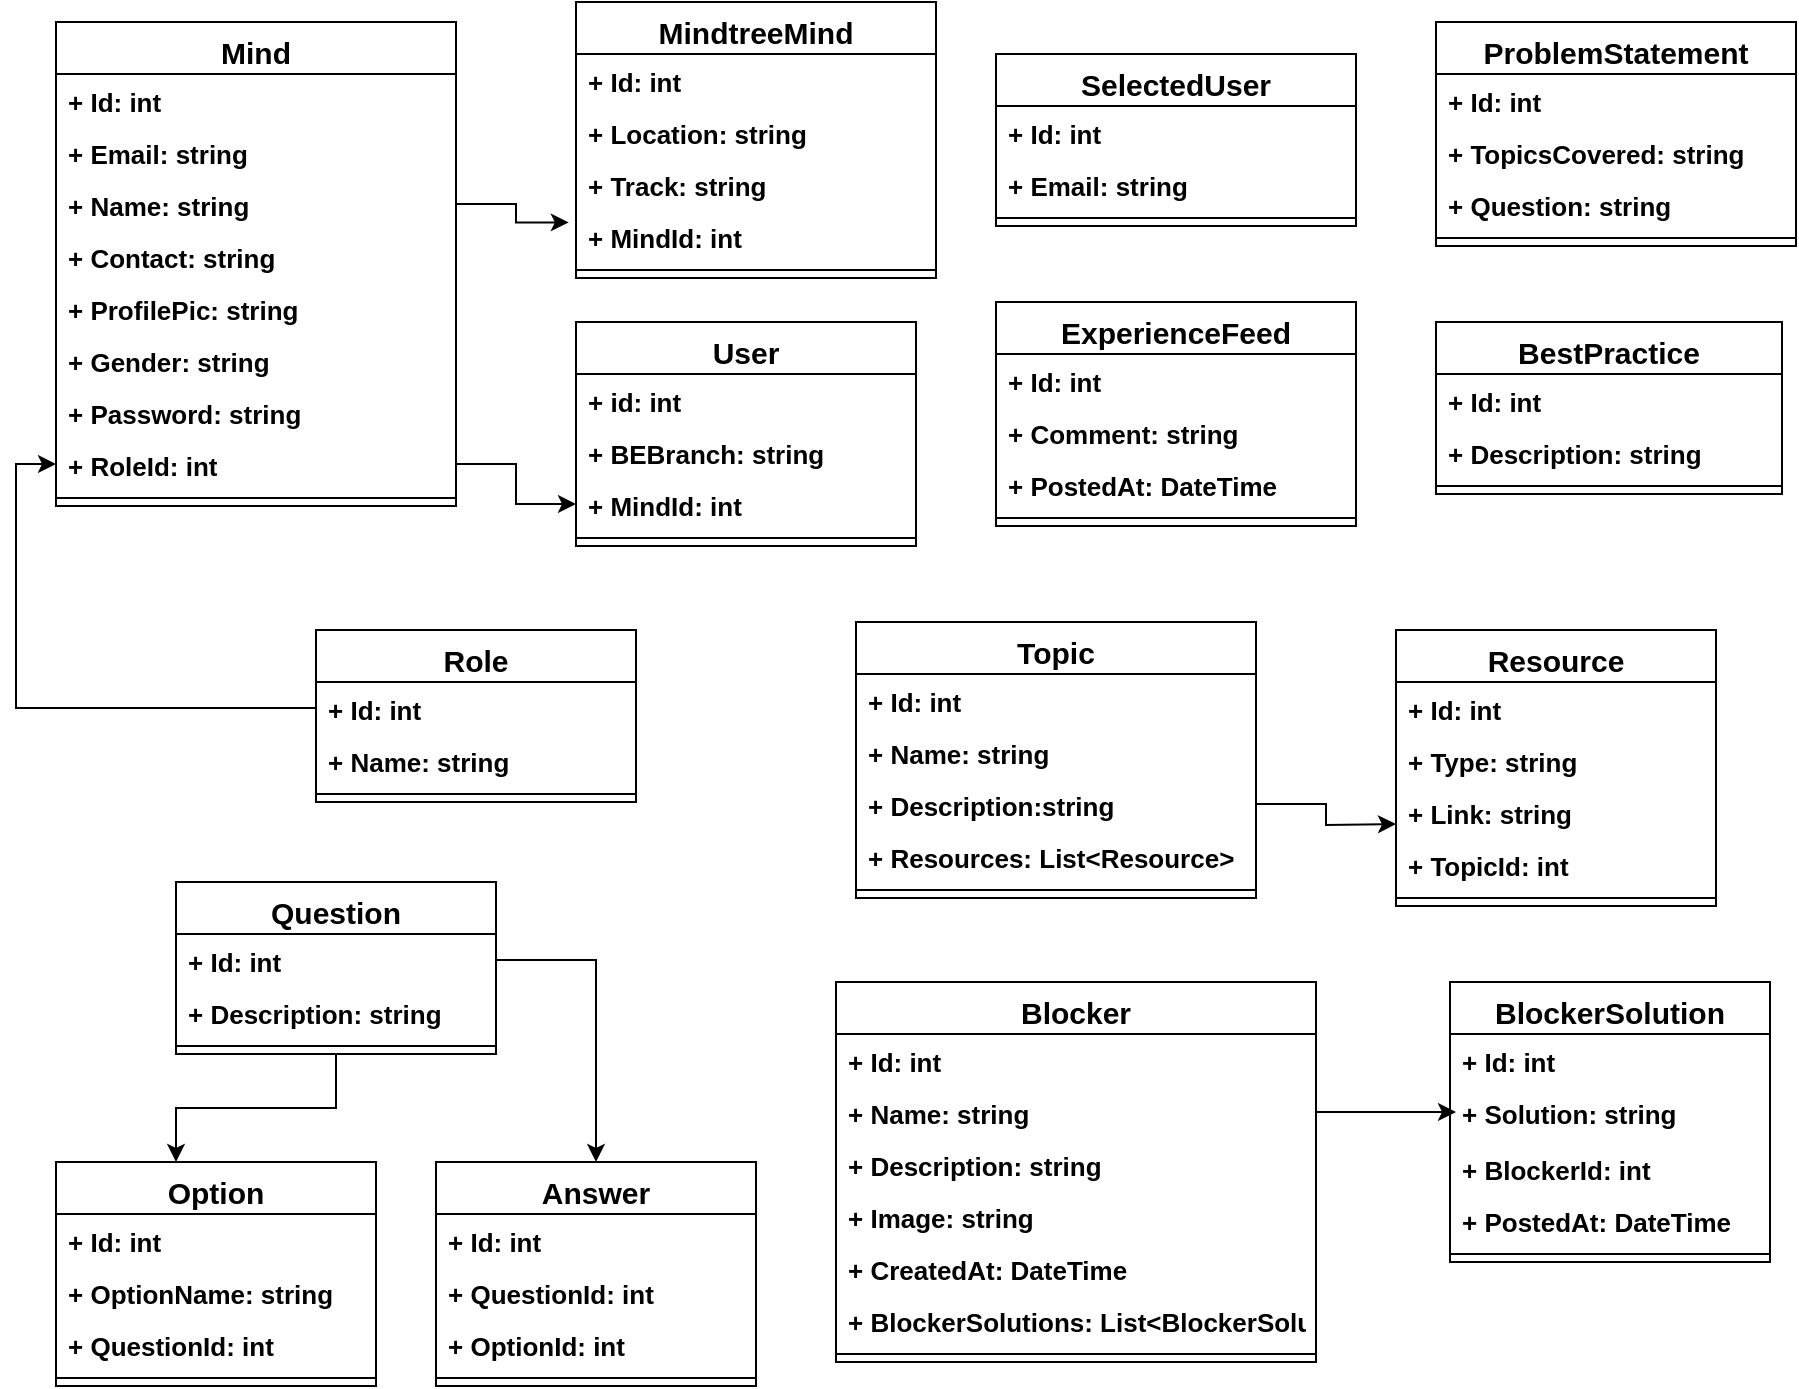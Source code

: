 <mxfile version="14.7.2" type="device"><diagram id="nkqm4RSeVe7rcsJn2oou" name="Page-1"><mxGraphModel dx="1038" dy="521" grid="1" gridSize="10" guides="1" tooltips="1" connect="1" arrows="1" fold="1" page="1" pageScale="1" pageWidth="1654" pageHeight="1169" math="0" shadow="0"><root><mxCell id="0"/><mxCell id="1" parent="0"/><mxCell id="G1ft9pWi13HRaQU6hFI4-4" value="Mind" style="swimlane;fontStyle=1;align=center;verticalAlign=top;childLayout=stackLayout;horizontal=1;startSize=26;horizontalStack=0;resizeParent=1;resizeParentMax=0;resizeLast=0;collapsible=1;marginBottom=0;fontSize=15;" parent="1" vertex="1"><mxGeometry x="50" y="40" width="200" height="242" as="geometry"/></mxCell><mxCell id="9UqEKSHkgIYxFbuQX7PF-1" value="+ Id: int" style="text;strokeColor=none;fillColor=none;align=left;verticalAlign=top;spacingLeft=4;spacingRight=4;overflow=hidden;rotatable=0;points=[[0,0.5],[1,0.5]];portConstraint=eastwest;fontStyle=1;fontSize=13;" parent="G1ft9pWi13HRaQU6hFI4-4" vertex="1"><mxGeometry y="26" width="200" height="26" as="geometry"/></mxCell><mxCell id="G1ft9pWi13HRaQU6hFI4-5" value="+ Email: string" style="text;strokeColor=none;fillColor=none;align=left;verticalAlign=top;spacingLeft=4;spacingRight=4;overflow=hidden;rotatable=0;points=[[0,0.5],[1,0.5]];portConstraint=eastwest;fontStyle=1;fontSize=13;" parent="G1ft9pWi13HRaQU6hFI4-4" vertex="1"><mxGeometry y="52" width="200" height="26" as="geometry"/></mxCell><mxCell id="G1ft9pWi13HRaQU6hFI4-12" value="+ Name: string" style="text;strokeColor=none;fillColor=none;align=left;verticalAlign=top;spacingLeft=4;spacingRight=4;overflow=hidden;rotatable=0;points=[[0,0.5],[1,0.5]];portConstraint=eastwest;fontStyle=1;fontSize=13;" parent="G1ft9pWi13HRaQU6hFI4-4" vertex="1"><mxGeometry y="78" width="200" height="26" as="geometry"/></mxCell><mxCell id="G1ft9pWi13HRaQU6hFI4-11" value="+ Contact: string" style="text;strokeColor=none;fillColor=none;align=left;verticalAlign=top;spacingLeft=4;spacingRight=4;overflow=hidden;rotatable=0;points=[[0,0.5],[1,0.5]];portConstraint=eastwest;fontStyle=1;fontSize=13;" parent="G1ft9pWi13HRaQU6hFI4-4" vertex="1"><mxGeometry y="104" width="200" height="26" as="geometry"/></mxCell><mxCell id="G1ft9pWi13HRaQU6hFI4-10" value="+ ProfilePic: string" style="text;strokeColor=none;fillColor=none;align=left;verticalAlign=top;spacingLeft=4;spacingRight=4;overflow=hidden;rotatable=0;points=[[0,0.5],[1,0.5]];portConstraint=eastwest;fontStyle=1;fontSize=13;" parent="G1ft9pWi13HRaQU6hFI4-4" vertex="1"><mxGeometry y="130" width="200" height="26" as="geometry"/></mxCell><mxCell id="G1ft9pWi13HRaQU6hFI4-9" value="+ Gender: string" style="text;strokeColor=none;fillColor=none;align=left;verticalAlign=top;spacingLeft=4;spacingRight=4;overflow=hidden;rotatable=0;points=[[0,0.5],[1,0.5]];portConstraint=eastwest;fontStyle=1;fontSize=13;" parent="G1ft9pWi13HRaQU6hFI4-4" vertex="1"><mxGeometry y="156" width="200" height="26" as="geometry"/></mxCell><mxCell id="Rh4GfqWHWcJrW59Tb5eR-13" value="+ Password: string" style="text;strokeColor=none;fillColor=none;align=left;verticalAlign=top;spacingLeft=4;spacingRight=4;overflow=hidden;rotatable=0;points=[[0,0.5],[1,0.5]];portConstraint=eastwest;fontStyle=1;fontSize=13;" parent="G1ft9pWi13HRaQU6hFI4-4" vertex="1"><mxGeometry y="182" width="200" height="26" as="geometry"/></mxCell><mxCell id="G1ft9pWi13HRaQU6hFI4-8" value="+ RoleId: int" style="text;strokeColor=none;fillColor=none;align=left;verticalAlign=top;spacingLeft=4;spacingRight=4;overflow=hidden;rotatable=0;points=[[0,0.5],[1,0.5]];portConstraint=eastwest;fontStyle=1;fontSize=13;" parent="G1ft9pWi13HRaQU6hFI4-4" vertex="1"><mxGeometry y="208" width="200" height="26" as="geometry"/></mxCell><mxCell id="G1ft9pWi13HRaQU6hFI4-6" value="" style="line;strokeWidth=1;fillColor=none;align=left;verticalAlign=middle;spacingTop=-1;spacingLeft=3;spacingRight=3;rotatable=0;labelPosition=right;points=[];portConstraint=eastwest;" parent="G1ft9pWi13HRaQU6hFI4-4" vertex="1"><mxGeometry y="234" width="200" height="8" as="geometry"/></mxCell><mxCell id="G1ft9pWi13HRaQU6hFI4-13" value="SelectedUser" style="swimlane;fontStyle=1;align=center;verticalAlign=top;childLayout=stackLayout;horizontal=1;startSize=26;horizontalStack=0;resizeParent=1;resizeParentMax=0;resizeLast=0;collapsible=1;marginBottom=0;fontSize=15;" parent="1" vertex="1"><mxGeometry x="520" y="56" width="180" height="86" as="geometry"/></mxCell><mxCell id="9UqEKSHkgIYxFbuQX7PF-9" value="+ Id: int" style="text;strokeColor=none;fillColor=none;align=left;verticalAlign=top;spacingLeft=4;spacingRight=4;overflow=hidden;rotatable=0;points=[[0,0.5],[1,0.5]];portConstraint=eastwest;fontSize=13;fontStyle=1" parent="G1ft9pWi13HRaQU6hFI4-13" vertex="1"><mxGeometry y="26" width="180" height="26" as="geometry"/></mxCell><mxCell id="G1ft9pWi13HRaQU6hFI4-14" value="+ Email: string" style="text;strokeColor=none;fillColor=none;align=left;verticalAlign=top;spacingLeft=4;spacingRight=4;overflow=hidden;rotatable=0;points=[[0,0.5],[1,0.5]];portConstraint=eastwest;fontStyle=1;fontSize=13;" parent="G1ft9pWi13HRaQU6hFI4-13" vertex="1"><mxGeometry y="52" width="180" height="26" as="geometry"/></mxCell><mxCell id="G1ft9pWi13HRaQU6hFI4-15" value="" style="line;strokeWidth=1;fillColor=none;align=left;verticalAlign=middle;spacingTop=-1;spacingLeft=3;spacingRight=3;rotatable=0;labelPosition=right;points=[];portConstraint=eastwest;" parent="G1ft9pWi13HRaQU6hFI4-13" vertex="1"><mxGeometry y="78" width="180" height="8" as="geometry"/></mxCell><mxCell id="G1ft9pWi13HRaQU6hFI4-22" value="MindtreeMind" style="swimlane;fontStyle=1;align=center;verticalAlign=top;childLayout=stackLayout;horizontal=1;startSize=26;horizontalStack=0;resizeParent=1;resizeParentMax=0;resizeLast=0;collapsible=1;marginBottom=0;fontSize=15;" parent="1" vertex="1"><mxGeometry x="310" y="30" width="180" height="138" as="geometry"/></mxCell><mxCell id="G1ft9pWi13HRaQU6hFI4-26" value="+ Id: int" style="text;strokeColor=none;fillColor=none;align=left;verticalAlign=top;spacingLeft=4;spacingRight=4;overflow=hidden;rotatable=0;points=[[0,0.5],[1,0.5]];portConstraint=eastwest;fontStyle=1;fontSize=13;" parent="G1ft9pWi13HRaQU6hFI4-22" vertex="1"><mxGeometry y="26" width="180" height="26" as="geometry"/></mxCell><mxCell id="9UqEKSHkgIYxFbuQX7PF-2" value="+ Location: string" style="text;strokeColor=none;fillColor=none;align=left;verticalAlign=top;spacingLeft=4;spacingRight=4;overflow=hidden;rotatable=0;points=[[0,0.5],[1,0.5]];portConstraint=eastwest;fontStyle=1;fontSize=13;" parent="G1ft9pWi13HRaQU6hFI4-22" vertex="1"><mxGeometry y="52" width="180" height="26" as="geometry"/></mxCell><mxCell id="9UqEKSHkgIYxFbuQX7PF-3" value="+ Track: string" style="text;strokeColor=none;fillColor=none;align=left;verticalAlign=top;spacingLeft=4;spacingRight=4;overflow=hidden;rotatable=0;points=[[0,0.5],[1,0.5]];portConstraint=eastwest;fontStyle=1;fontSize=13;" parent="G1ft9pWi13HRaQU6hFI4-22" vertex="1"><mxGeometry y="78" width="180" height="26" as="geometry"/></mxCell><mxCell id="G1ft9pWi13HRaQU6hFI4-27" value="+ MindId: int" style="text;strokeColor=none;fillColor=none;align=left;verticalAlign=top;spacingLeft=4;spacingRight=4;overflow=hidden;rotatable=0;points=[[0,0.5],[1,0.5]];portConstraint=eastwest;fontStyle=1;fontSize=13;" parent="G1ft9pWi13HRaQU6hFI4-22" vertex="1"><mxGeometry y="104" width="180" height="26" as="geometry"/></mxCell><mxCell id="G1ft9pWi13HRaQU6hFI4-24" value="" style="line;strokeWidth=1;fillColor=none;align=left;verticalAlign=middle;spacingTop=-1;spacingLeft=3;spacingRight=3;rotatable=0;labelPosition=right;points=[];portConstraint=eastwest;" parent="G1ft9pWi13HRaQU6hFI4-22" vertex="1"><mxGeometry y="130" width="180" height="8" as="geometry"/></mxCell><mxCell id="G1ft9pWi13HRaQU6hFI4-28" value="User" style="swimlane;fontStyle=1;align=center;verticalAlign=top;childLayout=stackLayout;horizontal=1;startSize=26;horizontalStack=0;resizeParent=1;resizeParentMax=0;resizeLast=0;collapsible=1;marginBottom=0;fontSize=15;" parent="1" vertex="1"><mxGeometry x="310" y="190" width="170" height="112" as="geometry"/></mxCell><mxCell id="9UqEKSHkgIYxFbuQX7PF-4" value="+ id: int" style="text;strokeColor=none;fillColor=none;align=left;verticalAlign=top;spacingLeft=4;spacingRight=4;overflow=hidden;rotatable=0;points=[[0,0.5],[1,0.5]];portConstraint=eastwest;fontStyle=1;fontSize=13;" parent="G1ft9pWi13HRaQU6hFI4-28" vertex="1"><mxGeometry y="26" width="170" height="26" as="geometry"/></mxCell><mxCell id="9UqEKSHkgIYxFbuQX7PF-5" value="+ BEBranch: string" style="text;strokeColor=none;fillColor=none;align=left;verticalAlign=top;spacingLeft=4;spacingRight=4;overflow=hidden;rotatable=0;points=[[0,0.5],[1,0.5]];portConstraint=eastwest;fontStyle=1;fontSize=13;" parent="G1ft9pWi13HRaQU6hFI4-28" vertex="1"><mxGeometry y="52" width="170" height="26" as="geometry"/></mxCell><mxCell id="G1ft9pWi13HRaQU6hFI4-29" value="+ MindId: int" style="text;strokeColor=none;fillColor=none;align=left;verticalAlign=top;spacingLeft=4;spacingRight=4;overflow=hidden;rotatable=0;points=[[0,0.5],[1,0.5]];portConstraint=eastwest;fontStyle=1;fontSize=13;" parent="G1ft9pWi13HRaQU6hFI4-28" vertex="1"><mxGeometry y="78" width="170" height="26" as="geometry"/></mxCell><mxCell id="G1ft9pWi13HRaQU6hFI4-30" value="" style="line;strokeWidth=1;fillColor=none;align=left;verticalAlign=middle;spacingTop=-1;spacingLeft=3;spacingRight=3;rotatable=0;labelPosition=right;points=[];portConstraint=eastwest;" parent="G1ft9pWi13HRaQU6hFI4-28" vertex="1"><mxGeometry y="104" width="170" height="8" as="geometry"/></mxCell><mxCell id="G1ft9pWi13HRaQU6hFI4-34" value="Topic" style="swimlane;fontStyle=1;align=center;verticalAlign=top;childLayout=stackLayout;horizontal=1;startSize=26;horizontalStack=0;resizeParent=1;resizeParentMax=0;resizeLast=0;collapsible=1;marginBottom=0;fontSize=15;" parent="1" vertex="1"><mxGeometry x="450" y="340" width="200" height="138" as="geometry"/></mxCell><mxCell id="G1ft9pWi13HRaQU6hFI4-35" value="+ Id: int" style="text;strokeColor=none;fillColor=none;align=left;verticalAlign=top;spacingLeft=4;spacingRight=4;overflow=hidden;rotatable=0;points=[[0,0.5],[1,0.5]];portConstraint=eastwest;fontStyle=1;fontSize=13;" parent="G1ft9pWi13HRaQU6hFI4-34" vertex="1"><mxGeometry y="26" width="200" height="26" as="geometry"/></mxCell><mxCell id="G1ft9pWi13HRaQU6hFI4-38" value="+ Name: string" style="text;strokeColor=none;fillColor=none;align=left;verticalAlign=top;spacingLeft=4;spacingRight=4;overflow=hidden;rotatable=0;points=[[0,0.5],[1,0.5]];portConstraint=eastwest;fontStyle=1;fontSize=13;" parent="G1ft9pWi13HRaQU6hFI4-34" vertex="1"><mxGeometry y="52" width="200" height="26" as="geometry"/></mxCell><mxCell id="G1ft9pWi13HRaQU6hFI4-39" value="+ Description:string" style="text;strokeColor=none;fillColor=none;align=left;verticalAlign=top;spacingLeft=4;spacingRight=4;overflow=hidden;rotatable=0;points=[[0,0.5],[1,0.5]];portConstraint=eastwest;fontStyle=1;fontSize=13;" parent="G1ft9pWi13HRaQU6hFI4-34" vertex="1"><mxGeometry y="78" width="200" height="26" as="geometry"/></mxCell><mxCell id="G1ft9pWi13HRaQU6hFI4-40" value="+ Resources: List&lt;Resource&gt; " style="text;strokeColor=none;fillColor=none;align=left;verticalAlign=top;spacingLeft=4;spacingRight=4;overflow=hidden;rotatable=0;points=[[0,0.5],[1,0.5]];portConstraint=eastwest;fontStyle=1;fontSize=13;" parent="G1ft9pWi13HRaQU6hFI4-34" vertex="1"><mxGeometry y="104" width="200" height="26" as="geometry"/></mxCell><mxCell id="G1ft9pWi13HRaQU6hFI4-36" value="" style="line;strokeWidth=1;fillColor=none;align=left;verticalAlign=middle;spacingTop=-1;spacingLeft=3;spacingRight=3;rotatable=0;labelPosition=right;points=[];portConstraint=eastwest;" parent="G1ft9pWi13HRaQU6hFI4-34" vertex="1"><mxGeometry y="130" width="200" height="8" as="geometry"/></mxCell><mxCell id="G1ft9pWi13HRaQU6hFI4-41" value="Resource" style="swimlane;fontStyle=1;align=center;verticalAlign=top;childLayout=stackLayout;horizontal=1;startSize=26;horizontalStack=0;resizeParent=1;resizeParentMax=0;resizeLast=0;collapsible=1;marginBottom=0;fontSize=15;" parent="1" vertex="1"><mxGeometry x="720" y="344" width="160" height="138" as="geometry"/></mxCell><mxCell id="G1ft9pWi13HRaQU6hFI4-42" value="+ Id: int" style="text;strokeColor=none;fillColor=none;align=left;verticalAlign=top;spacingLeft=4;spacingRight=4;overflow=hidden;rotatable=0;points=[[0,0.5],[1,0.5]];portConstraint=eastwest;fontStyle=1;fontSize=13;" parent="G1ft9pWi13HRaQU6hFI4-41" vertex="1"><mxGeometry y="26" width="160" height="26" as="geometry"/></mxCell><mxCell id="G1ft9pWi13HRaQU6hFI4-46" value="+ Type: string" style="text;strokeColor=none;fillColor=none;align=left;verticalAlign=top;spacingLeft=4;spacingRight=4;overflow=hidden;rotatable=0;points=[[0,0.5],[1,0.5]];portConstraint=eastwest;fontStyle=1;fontSize=13;" parent="G1ft9pWi13HRaQU6hFI4-41" vertex="1"><mxGeometry y="52" width="160" height="26" as="geometry"/></mxCell><mxCell id="G1ft9pWi13HRaQU6hFI4-45" value="+ Link: string" style="text;strokeColor=none;fillColor=none;align=left;verticalAlign=top;spacingLeft=4;spacingRight=4;overflow=hidden;rotatable=0;points=[[0,0.5],[1,0.5]];portConstraint=eastwest;fontStyle=1;fontSize=13;" parent="G1ft9pWi13HRaQU6hFI4-41" vertex="1"><mxGeometry y="78" width="160" height="26" as="geometry"/></mxCell><mxCell id="G1ft9pWi13HRaQU6hFI4-47" value="+ TopicId: int" style="text;strokeColor=none;fillColor=none;align=left;verticalAlign=top;spacingLeft=4;spacingRight=4;overflow=hidden;rotatable=0;points=[[0,0.5],[1,0.5]];portConstraint=eastwest;fontStyle=1;fontSize=13;" parent="G1ft9pWi13HRaQU6hFI4-41" vertex="1"><mxGeometry y="104" width="160" height="26" as="geometry"/></mxCell><mxCell id="G1ft9pWi13HRaQU6hFI4-43" value="" style="line;strokeWidth=1;fillColor=none;align=left;verticalAlign=middle;spacingTop=-1;spacingLeft=3;spacingRight=3;rotatable=0;labelPosition=right;points=[];portConstraint=eastwest;" parent="G1ft9pWi13HRaQU6hFI4-41" vertex="1"><mxGeometry y="130" width="160" height="8" as="geometry"/></mxCell><mxCell id="G1ft9pWi13HRaQU6hFI4-48" value="BestPractice" style="swimlane;fontStyle=1;align=center;verticalAlign=top;childLayout=stackLayout;horizontal=1;startSize=26;horizontalStack=0;resizeParent=1;resizeParentMax=0;resizeLast=0;collapsible=1;marginBottom=0;fontSize=15;" parent="1" vertex="1"><mxGeometry x="740" y="190" width="173" height="86" as="geometry"/></mxCell><mxCell id="G1ft9pWi13HRaQU6hFI4-49" value="+ Id: int" style="text;strokeColor=none;fillColor=none;align=left;verticalAlign=top;spacingLeft=4;spacingRight=4;overflow=hidden;rotatable=0;points=[[0,0.5],[1,0.5]];portConstraint=eastwest;fontSize=13;fontStyle=1" parent="G1ft9pWi13HRaQU6hFI4-48" vertex="1"><mxGeometry y="26" width="173" height="26" as="geometry"/></mxCell><mxCell id="G1ft9pWi13HRaQU6hFI4-52" value="+ Description: string" style="text;strokeColor=none;fillColor=none;align=left;verticalAlign=top;spacingLeft=4;spacingRight=4;overflow=hidden;rotatable=0;points=[[0,0.5],[1,0.5]];portConstraint=eastwest;fontSize=13;fontStyle=1" parent="G1ft9pWi13HRaQU6hFI4-48" vertex="1"><mxGeometry y="52" width="173" height="26" as="geometry"/></mxCell><mxCell id="G1ft9pWi13HRaQU6hFI4-50" value="" style="line;strokeWidth=1;fillColor=none;align=left;verticalAlign=middle;spacingTop=-1;spacingLeft=3;spacingRight=3;rotatable=0;labelPosition=right;points=[];portConstraint=eastwest;" parent="G1ft9pWi13HRaQU6hFI4-48" vertex="1"><mxGeometry y="78" width="173" height="8" as="geometry"/></mxCell><mxCell id="G1ft9pWi13HRaQU6hFI4-53" value="ProblemStatement" style="swimlane;fontStyle=1;align=center;verticalAlign=top;childLayout=stackLayout;horizontal=1;startSize=26;horizontalStack=0;resizeParent=1;resizeParentMax=0;resizeLast=0;collapsible=1;marginBottom=0;fontSize=15;" parent="1" vertex="1"><mxGeometry x="740" y="40" width="180" height="112" as="geometry"/></mxCell><mxCell id="G1ft9pWi13HRaQU6hFI4-54" value="+ Id: int" style="text;strokeColor=none;fillColor=none;align=left;verticalAlign=top;spacingLeft=4;spacingRight=4;overflow=hidden;rotatable=0;points=[[0,0.5],[1,0.5]];portConstraint=eastwest;fontStyle=1;fontSize=13;" parent="G1ft9pWi13HRaQU6hFI4-53" vertex="1"><mxGeometry y="26" width="180" height="26" as="geometry"/></mxCell><mxCell id="G1ft9pWi13HRaQU6hFI4-57" value="+ TopicsCovered: string" style="text;strokeColor=none;fillColor=none;align=left;verticalAlign=top;spacingLeft=4;spacingRight=4;overflow=hidden;rotatable=0;points=[[0,0.5],[1,0.5]];portConstraint=eastwest;fontSize=13;fontStyle=1" parent="G1ft9pWi13HRaQU6hFI4-53" vertex="1"><mxGeometry y="52" width="180" height="26" as="geometry"/></mxCell><mxCell id="G1ft9pWi13HRaQU6hFI4-58" value="+ Question: string" style="text;strokeColor=none;fillColor=none;align=left;verticalAlign=top;spacingLeft=4;spacingRight=4;overflow=hidden;rotatable=0;points=[[0,0.5],[1,0.5]];portConstraint=eastwest;fontSize=13;fontStyle=1" parent="G1ft9pWi13HRaQU6hFI4-53" vertex="1"><mxGeometry y="78" width="180" height="26" as="geometry"/></mxCell><mxCell id="G1ft9pWi13HRaQU6hFI4-55" value="" style="line;strokeWidth=1;fillColor=none;align=left;verticalAlign=middle;spacingTop=-1;spacingLeft=3;spacingRight=3;rotatable=0;labelPosition=right;points=[];portConstraint=eastwest;" parent="G1ft9pWi13HRaQU6hFI4-53" vertex="1"><mxGeometry y="104" width="180" height="8" as="geometry"/></mxCell><mxCell id="OJP7oD8LYUDMeMTOP0GW-5" style="edgeStyle=orthogonalEdgeStyle;rounded=0;orthogonalLoop=1;jettySize=auto;html=1;entryX=0.375;entryY=0;entryDx=0;entryDy=0;entryPerimeter=0;" parent="1" source="G1ft9pWi13HRaQU6hFI4-59" target="G1ft9pWi13HRaQU6hFI4-95" edge="1"><mxGeometry relative="1" as="geometry"/></mxCell><mxCell id="G1ft9pWi13HRaQU6hFI4-59" value="Question" style="swimlane;fontStyle=1;align=center;verticalAlign=top;childLayout=stackLayout;horizontal=1;startSize=26;horizontalStack=0;resizeParent=1;resizeParentMax=0;resizeLast=0;collapsible=1;marginBottom=0;fontSize=15;" parent="1" vertex="1"><mxGeometry x="110" y="470" width="160" height="86" as="geometry"/></mxCell><mxCell id="G1ft9pWi13HRaQU6hFI4-60" value="+ Id: int" style="text;strokeColor=none;fillColor=none;align=left;verticalAlign=top;spacingLeft=4;spacingRight=4;overflow=hidden;rotatable=0;points=[[0,0.5],[1,0.5]];portConstraint=eastwest;fontStyle=1;fontSize=13;" parent="G1ft9pWi13HRaQU6hFI4-59" vertex="1"><mxGeometry y="26" width="160" height="26" as="geometry"/></mxCell><mxCell id="G1ft9pWi13HRaQU6hFI4-63" value="+ Description: string" style="text;strokeColor=none;fillColor=none;align=left;verticalAlign=top;spacingLeft=4;spacingRight=4;overflow=hidden;rotatable=0;points=[[0,0.5],[1,0.5]];portConstraint=eastwest;fontSize=13;fontStyle=1" parent="G1ft9pWi13HRaQU6hFI4-59" vertex="1"><mxGeometry y="52" width="160" height="26" as="geometry"/></mxCell><mxCell id="G1ft9pWi13HRaQU6hFI4-61" value="" style="line;strokeWidth=1;fillColor=none;align=left;verticalAlign=middle;spacingTop=-1;spacingLeft=3;spacingRight=3;rotatable=0;labelPosition=right;points=[];portConstraint=eastwest;" parent="G1ft9pWi13HRaQU6hFI4-59" vertex="1"><mxGeometry y="78" width="160" height="8" as="geometry"/></mxCell><mxCell id="G1ft9pWi13HRaQU6hFI4-95" value="Option" style="swimlane;fontStyle=1;align=center;verticalAlign=top;childLayout=stackLayout;horizontal=1;startSize=26;horizontalStack=0;resizeParent=1;resizeParentMax=0;resizeLast=0;collapsible=1;marginBottom=0;fontSize=15;" parent="1" vertex="1"><mxGeometry x="50" y="610" width="160" height="112" as="geometry"/></mxCell><mxCell id="G1ft9pWi13HRaQU6hFI4-96" value="+ Id: int" style="text;strokeColor=none;fillColor=none;align=left;verticalAlign=top;spacingLeft=4;spacingRight=4;overflow=hidden;rotatable=0;points=[[0,0.5],[1,0.5]];portConstraint=eastwest;fontStyle=1;fontSize=13;" parent="G1ft9pWi13HRaQU6hFI4-95" vertex="1"><mxGeometry y="26" width="160" height="26" as="geometry"/></mxCell><mxCell id="G1ft9pWi13HRaQU6hFI4-97" value="+ OptionName: string" style="text;strokeColor=none;fillColor=none;align=left;verticalAlign=top;spacingLeft=4;spacingRight=4;overflow=hidden;rotatable=0;points=[[0,0.5],[1,0.5]];portConstraint=eastwest;fontStyle=1;fontSize=13;" parent="G1ft9pWi13HRaQU6hFI4-95" vertex="1"><mxGeometry y="52" width="160" height="26" as="geometry"/></mxCell><mxCell id="G1ft9pWi13HRaQU6hFI4-98" value="+ QuestionId: int" style="text;strokeColor=none;fillColor=none;align=left;verticalAlign=top;spacingLeft=4;spacingRight=4;overflow=hidden;rotatable=0;points=[[0,0.5],[1,0.5]];portConstraint=eastwest;fontStyle=1;fontSize=13;" parent="G1ft9pWi13HRaQU6hFI4-95" vertex="1"><mxGeometry y="78" width="160" height="26" as="geometry"/></mxCell><mxCell id="G1ft9pWi13HRaQU6hFI4-99" value="" style="line;strokeWidth=1;fillColor=none;align=left;verticalAlign=middle;spacingTop=-1;spacingLeft=3;spacingRight=3;rotatable=0;labelPosition=right;points=[];portConstraint=eastwest;" parent="G1ft9pWi13HRaQU6hFI4-95" vertex="1"><mxGeometry y="104" width="160" height="8" as="geometry"/></mxCell><mxCell id="G1ft9pWi13HRaQU6hFI4-101" value="Answer" style="swimlane;fontStyle=1;align=center;verticalAlign=top;childLayout=stackLayout;horizontal=1;startSize=26;horizontalStack=0;resizeParent=1;resizeParentMax=0;resizeLast=0;collapsible=1;marginBottom=0;fontSize=15;" parent="1" vertex="1"><mxGeometry x="240" y="610" width="160" height="112" as="geometry"/></mxCell><mxCell id="G1ft9pWi13HRaQU6hFI4-102" value="+ Id: int" style="text;strokeColor=none;fillColor=none;align=left;verticalAlign=top;spacingLeft=4;spacingRight=4;overflow=hidden;rotatable=0;points=[[0,0.5],[1,0.5]];portConstraint=eastwest;fontStyle=1;fontSize=13;" parent="G1ft9pWi13HRaQU6hFI4-101" vertex="1"><mxGeometry y="26" width="160" height="26" as="geometry"/></mxCell><mxCell id="G1ft9pWi13HRaQU6hFI4-103" value="+ QuestionId: int" style="text;strokeColor=none;fillColor=none;align=left;verticalAlign=top;spacingLeft=4;spacingRight=4;overflow=hidden;rotatable=0;points=[[0,0.5],[1,0.5]];portConstraint=eastwest;fontStyle=1;fontSize=13;" parent="G1ft9pWi13HRaQU6hFI4-101" vertex="1"><mxGeometry y="52" width="160" height="26" as="geometry"/></mxCell><mxCell id="G1ft9pWi13HRaQU6hFI4-104" value="+ OptionId: int" style="text;strokeColor=none;fillColor=none;align=left;verticalAlign=top;spacingLeft=4;spacingRight=4;overflow=hidden;rotatable=0;points=[[0,0.5],[1,0.5]];portConstraint=eastwest;fontStyle=1;fontSize=13;" parent="G1ft9pWi13HRaQU6hFI4-101" vertex="1"><mxGeometry y="78" width="160" height="26" as="geometry"/></mxCell><mxCell id="G1ft9pWi13HRaQU6hFI4-105" value="" style="line;strokeWidth=1;fillColor=none;align=left;verticalAlign=middle;spacingTop=-1;spacingLeft=3;spacingRight=3;rotatable=0;labelPosition=right;points=[];portConstraint=eastwest;" parent="G1ft9pWi13HRaQU6hFI4-101" vertex="1"><mxGeometry y="104" width="160" height="8" as="geometry"/></mxCell><mxCell id="G1ft9pWi13HRaQU6hFI4-107" value="Blocker" style="swimlane;fontStyle=1;align=center;verticalAlign=top;childLayout=stackLayout;horizontal=1;startSize=26;horizontalStack=0;resizeParent=1;resizeParentMax=0;resizeLast=0;collapsible=1;marginBottom=0;fontSize=15;" parent="1" vertex="1"><mxGeometry x="440" y="520" width="240" height="190" as="geometry"/></mxCell><mxCell id="9UqEKSHkgIYxFbuQX7PF-11" value="+ Id: int" style="text;strokeColor=none;fillColor=none;align=left;verticalAlign=top;spacingLeft=4;spacingRight=4;overflow=hidden;rotatable=0;points=[[0,0.5],[1,0.5]];portConstraint=eastwest;fontStyle=1;fontSize=13;" parent="G1ft9pWi13HRaQU6hFI4-107" vertex="1"><mxGeometry y="26" width="240" height="26" as="geometry"/></mxCell><mxCell id="G1ft9pWi13HRaQU6hFI4-109" value="+ Name: string" style="text;strokeColor=none;fillColor=none;align=left;verticalAlign=top;spacingLeft=4;spacingRight=4;overflow=hidden;rotatable=0;points=[[0,0.5],[1,0.5]];portConstraint=eastwest;fontStyle=1;fontSize=13;" parent="G1ft9pWi13HRaQU6hFI4-107" vertex="1"><mxGeometry y="52" width="240" height="26" as="geometry"/></mxCell><mxCell id="G1ft9pWi13HRaQU6hFI4-110" value="+ Description: string" style="text;strokeColor=none;fillColor=none;align=left;verticalAlign=top;spacingLeft=4;spacingRight=4;overflow=hidden;rotatable=0;points=[[0,0.5],[1,0.5]];portConstraint=eastwest;fontStyle=1;fontSize=13;" parent="G1ft9pWi13HRaQU6hFI4-107" vertex="1"><mxGeometry y="78" width="240" height="26" as="geometry"/></mxCell><mxCell id="G1ft9pWi13HRaQU6hFI4-111" value="+ Image: string" style="text;strokeColor=none;fillColor=none;align=left;verticalAlign=top;spacingLeft=4;spacingRight=4;overflow=hidden;rotatable=0;points=[[0,0.5],[1,0.5]];portConstraint=eastwest;fontStyle=1;fontSize=13;" parent="G1ft9pWi13HRaQU6hFI4-107" vertex="1"><mxGeometry y="104" width="240" height="26" as="geometry"/></mxCell><mxCell id="9UqEKSHkgIYxFbuQX7PF-12" value="+ CreatedAt: DateTime" style="text;strokeColor=none;fillColor=none;align=left;verticalAlign=top;spacingLeft=4;spacingRight=4;overflow=hidden;rotatable=0;points=[[0,0.5],[1,0.5]];portConstraint=eastwest;fontStyle=1;fontSize=13;" parent="G1ft9pWi13HRaQU6hFI4-107" vertex="1"><mxGeometry y="130" width="240" height="26" as="geometry"/></mxCell><mxCell id="G1ft9pWi13HRaQU6hFI4-112" value="+ BlockerSolutions: List&lt;BlockerSolution&gt;&#10;" style="text;strokeColor=none;fillColor=none;align=left;verticalAlign=top;spacingLeft=4;spacingRight=4;overflow=hidden;rotatable=0;points=[[0,0.5],[1,0.5]];portConstraint=eastwest;fontStyle=1;fontSize=13;" parent="G1ft9pWi13HRaQU6hFI4-107" vertex="1"><mxGeometry y="156" width="240" height="26" as="geometry"/></mxCell><mxCell id="G1ft9pWi13HRaQU6hFI4-113" value="" style="line;strokeWidth=1;fillColor=none;align=left;verticalAlign=middle;spacingTop=-1;spacingLeft=3;spacingRight=3;rotatable=0;labelPosition=right;points=[];portConstraint=eastwest;" parent="G1ft9pWi13HRaQU6hFI4-107" vertex="1"><mxGeometry y="182" width="240" height="8" as="geometry"/></mxCell><mxCell id="G1ft9pWi13HRaQU6hFI4-115" value="BlockerSolution" style="swimlane;fontStyle=1;align=center;verticalAlign=top;childLayout=stackLayout;horizontal=1;startSize=26;horizontalStack=0;resizeParent=1;resizeParentMax=0;resizeLast=0;collapsible=1;marginBottom=0;fontSize=15;" parent="1" vertex="1"><mxGeometry x="747" y="520" width="160" height="140" as="geometry"/></mxCell><mxCell id="G1ft9pWi13HRaQU6hFI4-116" value="+ Id: int" style="text;strokeColor=none;fillColor=none;align=left;verticalAlign=top;spacingLeft=4;spacingRight=4;overflow=hidden;rotatable=0;points=[[0,0.5],[1,0.5]];portConstraint=eastwest;fontStyle=1;fontSize=13;" parent="G1ft9pWi13HRaQU6hFI4-115" vertex="1"><mxGeometry y="26" width="160" height="26" as="geometry"/></mxCell><mxCell id="G1ft9pWi13HRaQU6hFI4-117" value="+ Solution: string" style="text;strokeColor=none;fillColor=none;align=left;verticalAlign=top;spacingLeft=4;spacingRight=4;overflow=hidden;rotatable=0;points=[[0,0.5],[1,0.5]];portConstraint=eastwest;fontStyle=1;fontSize=13;" parent="G1ft9pWi13HRaQU6hFI4-115" vertex="1"><mxGeometry y="52" width="160" height="28" as="geometry"/></mxCell><mxCell id="G1ft9pWi13HRaQU6hFI4-118" value="+ BlockerId: int" style="text;strokeColor=none;fillColor=none;align=left;verticalAlign=top;spacingLeft=4;spacingRight=4;overflow=hidden;rotatable=0;points=[[0,0.5],[1,0.5]];portConstraint=eastwest;fontStyle=1;fontSize=13;" parent="G1ft9pWi13HRaQU6hFI4-115" vertex="1"><mxGeometry y="80" width="160" height="26" as="geometry"/></mxCell><mxCell id="G1ft9pWi13HRaQU6hFI4-119" value="+ PostedAt: DateTime" style="text;strokeColor=none;fillColor=none;align=left;verticalAlign=top;spacingLeft=4;spacingRight=4;overflow=hidden;rotatable=0;points=[[0,0.5],[1,0.5]];portConstraint=eastwest;fontStyle=1;fontSize=13;" parent="G1ft9pWi13HRaQU6hFI4-115" vertex="1"><mxGeometry y="106" width="160" height="26" as="geometry"/></mxCell><mxCell id="G1ft9pWi13HRaQU6hFI4-120" value="" style="line;strokeWidth=1;fillColor=none;align=left;verticalAlign=middle;spacingTop=-1;spacingLeft=3;spacingRight=3;rotatable=0;labelPosition=right;points=[];portConstraint=eastwest;" parent="G1ft9pWi13HRaQU6hFI4-115" vertex="1"><mxGeometry y="132" width="160" height="8" as="geometry"/></mxCell><mxCell id="G1ft9pWi13HRaQU6hFI4-122" value="ExperienceFeed" style="swimlane;fontStyle=1;align=center;verticalAlign=top;childLayout=stackLayout;horizontal=1;startSize=26;horizontalStack=0;resizeParent=1;resizeParentMax=0;resizeLast=0;collapsible=1;marginBottom=0;fontSize=15;" parent="1" vertex="1"><mxGeometry x="520" y="180" width="180" height="112" as="geometry"/></mxCell><mxCell id="daG_pdmcs4kdbbafqIpd-1" value="+ Id: int" style="text;strokeColor=none;fillColor=none;align=left;verticalAlign=top;spacingLeft=4;spacingRight=4;overflow=hidden;rotatable=0;points=[[0,0.5],[1,0.5]];portConstraint=eastwest;fontStyle=1;fontSize=13;" parent="G1ft9pWi13HRaQU6hFI4-122" vertex="1"><mxGeometry y="26" width="180" height="26" as="geometry"/></mxCell><mxCell id="9UqEKSHkgIYxFbuQX7PF-14" value="+ Comment: string" style="text;strokeColor=none;fillColor=none;align=left;verticalAlign=top;spacingLeft=4;spacingRight=4;overflow=hidden;rotatable=0;points=[[0,0.5],[1,0.5]];portConstraint=eastwest;fontStyle=1;fontSize=13;" parent="G1ft9pWi13HRaQU6hFI4-122" vertex="1"><mxGeometry y="52" width="180" height="26" as="geometry"/></mxCell><mxCell id="G1ft9pWi13HRaQU6hFI4-123" value="+ PostedAt: DateTime" style="text;strokeColor=none;fillColor=none;align=left;verticalAlign=top;spacingLeft=4;spacingRight=4;overflow=hidden;rotatable=0;points=[[0,0.5],[1,0.5]];portConstraint=eastwest;fontStyle=1;fontSize=13;" parent="G1ft9pWi13HRaQU6hFI4-122" vertex="1"><mxGeometry y="78" width="180" height="26" as="geometry"/></mxCell><mxCell id="G1ft9pWi13HRaQU6hFI4-124" value="" style="line;strokeWidth=1;fillColor=none;align=left;verticalAlign=middle;spacingTop=-1;spacingLeft=3;spacingRight=3;rotatable=0;labelPosition=right;points=[];portConstraint=eastwest;" parent="G1ft9pWi13HRaQU6hFI4-122" vertex="1"><mxGeometry y="104" width="180" height="8" as="geometry"/></mxCell><mxCell id="OJP7oD8LYUDMeMTOP0GW-6" style="edgeStyle=orthogonalEdgeStyle;rounded=0;orthogonalLoop=1;jettySize=auto;html=1;entryX=0.5;entryY=0;entryDx=0;entryDy=0;" parent="1" source="G1ft9pWi13HRaQU6hFI4-60" target="G1ft9pWi13HRaQU6hFI4-101" edge="1"><mxGeometry relative="1" as="geometry"/></mxCell><mxCell id="Rh4GfqWHWcJrW59Tb5eR-6" value="Role" style="swimlane;fontStyle=1;align=center;verticalAlign=top;childLayout=stackLayout;horizontal=1;startSize=26;horizontalStack=0;resizeParent=1;resizeParentMax=0;resizeLast=0;collapsible=1;marginBottom=0;fontSize=15;" parent="1" vertex="1"><mxGeometry x="180" y="344" width="160" height="86" as="geometry"/></mxCell><mxCell id="Rh4GfqWHWcJrW59Tb5eR-7" value="+ Id: int" style="text;strokeColor=none;fillColor=none;align=left;verticalAlign=top;spacingLeft=4;spacingRight=4;overflow=hidden;rotatable=0;points=[[0,0.5],[1,0.5]];portConstraint=eastwest;fontStyle=1;fontSize=13;" parent="Rh4GfqWHWcJrW59Tb5eR-6" vertex="1"><mxGeometry y="26" width="160" height="26" as="geometry"/></mxCell><mxCell id="Rh4GfqWHWcJrW59Tb5eR-12" value="+ Name: string" style="text;strokeColor=none;fillColor=none;align=left;verticalAlign=top;spacingLeft=4;spacingRight=4;overflow=hidden;rotatable=0;points=[[0,0.5],[1,0.5]];portConstraint=eastwest;fontStyle=1;fontSize=13;" parent="Rh4GfqWHWcJrW59Tb5eR-6" vertex="1"><mxGeometry y="52" width="160" height="26" as="geometry"/></mxCell><mxCell id="Rh4GfqWHWcJrW59Tb5eR-9" value="" style="line;strokeWidth=1;fillColor=none;align=left;verticalAlign=middle;spacingTop=-1;spacingLeft=3;spacingRight=3;rotatable=0;labelPosition=right;points=[];portConstraint=eastwest;" parent="Rh4GfqWHWcJrW59Tb5eR-6" vertex="1"><mxGeometry y="78" width="160" height="8" as="geometry"/></mxCell><mxCell id="Rh4GfqWHWcJrW59Tb5eR-25" style="edgeStyle=orthogonalEdgeStyle;rounded=0;orthogonalLoop=1;jettySize=auto;html=1;entryX=0;entryY=0.5;entryDx=0;entryDy=0;" parent="1" source="Rh4GfqWHWcJrW59Tb5eR-7" target="G1ft9pWi13HRaQU6hFI4-8" edge="1"><mxGeometry relative="1" as="geometry"/></mxCell><mxCell id="9UqEKSHkgIYxFbuQX7PF-7" style="edgeStyle=orthogonalEdgeStyle;rounded=0;orthogonalLoop=1;jettySize=auto;html=1;entryX=-0.02;entryY=0.238;entryDx=0;entryDy=0;entryPerimeter=0;" parent="1" source="G1ft9pWi13HRaQU6hFI4-12" target="G1ft9pWi13HRaQU6hFI4-27" edge="1"><mxGeometry relative="1" as="geometry"/></mxCell><mxCell id="9UqEKSHkgIYxFbuQX7PF-8" style="edgeStyle=orthogonalEdgeStyle;rounded=0;orthogonalLoop=1;jettySize=auto;html=1;entryX=0;entryY=0.5;entryDx=0;entryDy=0;" parent="1" source="G1ft9pWi13HRaQU6hFI4-8" target="G1ft9pWi13HRaQU6hFI4-29" edge="1"><mxGeometry relative="1" as="geometry"/></mxCell><mxCell id="9UqEKSHkgIYxFbuQX7PF-15" style="edgeStyle=orthogonalEdgeStyle;rounded=0;orthogonalLoop=1;jettySize=auto;html=1;" parent="1" source="G1ft9pWi13HRaQU6hFI4-39" edge="1"><mxGeometry relative="1" as="geometry"><mxPoint x="720" y="441" as="targetPoint"/></mxGeometry></mxCell><mxCell id="9UqEKSHkgIYxFbuQX7PF-16" style="edgeStyle=orthogonalEdgeStyle;rounded=0;orthogonalLoop=1;jettySize=auto;html=1;" parent="1" source="G1ft9pWi13HRaQU6hFI4-109" edge="1"><mxGeometry relative="1" as="geometry"><mxPoint x="750" y="585" as="targetPoint"/></mxGeometry></mxCell></root></mxGraphModel></diagram></mxfile>